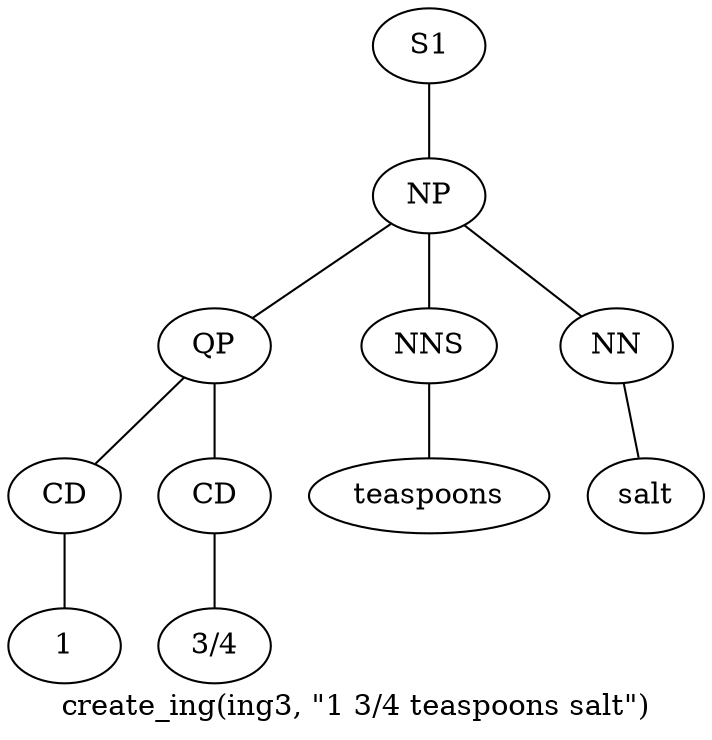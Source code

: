 graph SyntaxGraph {
	label = "create_ing(ing3, \"1 3/4 teaspoons salt\")";
	Node0 [label="S1"];
	Node1 [label="NP"];
	Node2 [label="QP"];
	Node3 [label="CD"];
	Node4 [label="1"];
	Node5 [label="CD"];
	Node6 [label="3/4"];
	Node7 [label="NNS"];
	Node8 [label="teaspoons"];
	Node9 [label="NN"];
	Node10 [label="salt"];

	Node0 -- Node1;
	Node1 -- Node2;
	Node1 -- Node7;
	Node1 -- Node9;
	Node2 -- Node3;
	Node2 -- Node5;
	Node3 -- Node4;
	Node5 -- Node6;
	Node7 -- Node8;
	Node9 -- Node10;
}
